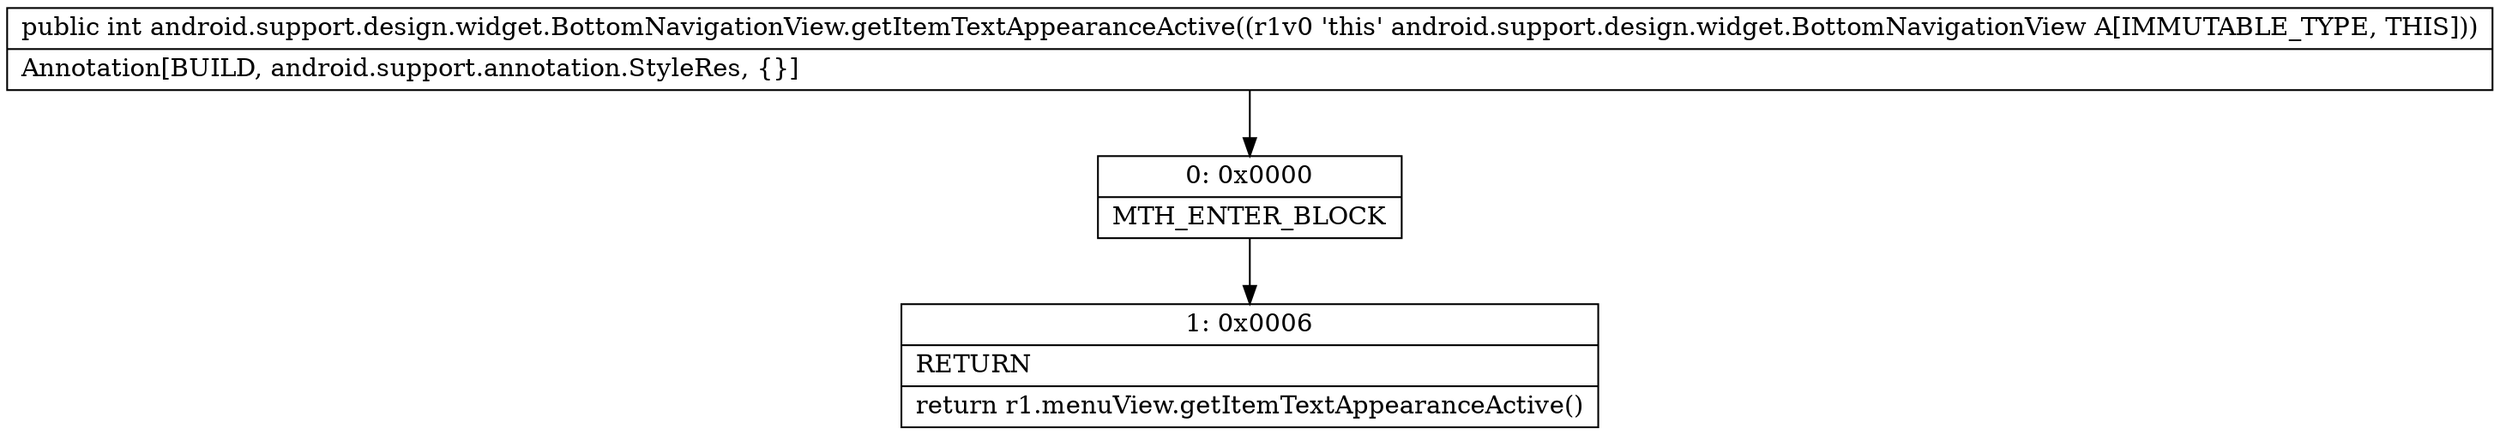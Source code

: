 digraph "CFG forandroid.support.design.widget.BottomNavigationView.getItemTextAppearanceActive()I" {
Node_0 [shape=record,label="{0\:\ 0x0000|MTH_ENTER_BLOCK\l}"];
Node_1 [shape=record,label="{1\:\ 0x0006|RETURN\l|return r1.menuView.getItemTextAppearanceActive()\l}"];
MethodNode[shape=record,label="{public int android.support.design.widget.BottomNavigationView.getItemTextAppearanceActive((r1v0 'this' android.support.design.widget.BottomNavigationView A[IMMUTABLE_TYPE, THIS]))  | Annotation[BUILD, android.support.annotation.StyleRes, \{\}]\l}"];
MethodNode -> Node_0;
Node_0 -> Node_1;
}

